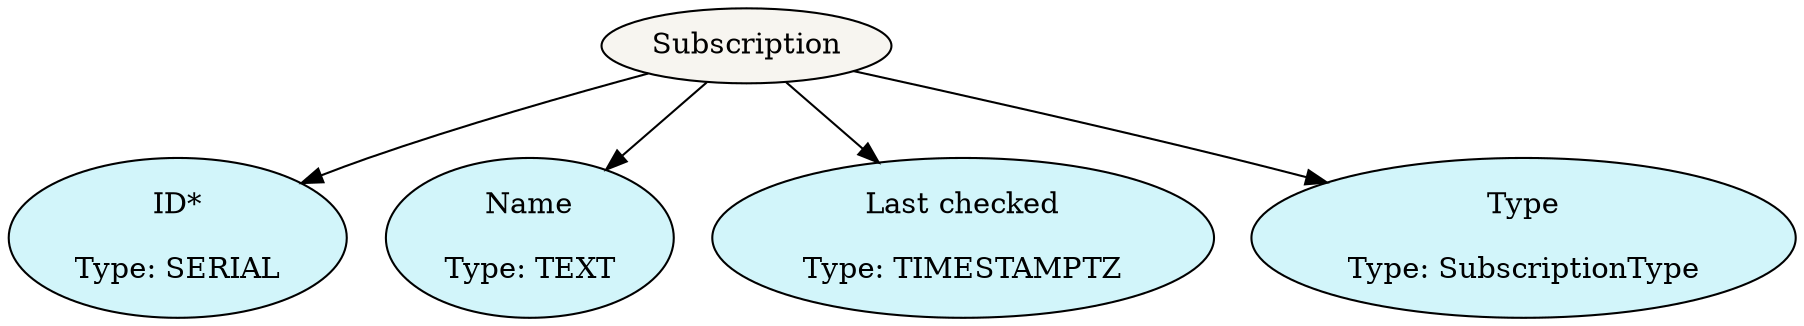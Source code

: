 digraph G {
    root = subscription;
    overlap = scale;

    // Root node
    node [style=filled, fillcolor="#f7f5f0"];
    subscription [label="Subscription"];


    // Attributes
    node [style=filled, fillcolor="#d2f5fa"];

    id [label="ID*\n\nType: SERIAL"];
    name [label="Name\n\nType: TEXT"];
    last_checked [label="Last checked\n\nType: TIMESTAMPTZ"];
    type [label="Type\n\nType: SubscriptionType"];

    // Connections
    subscription -> name;
    subscription -> last_checked;
    subscription -> type;
    subscription -> id;
}
